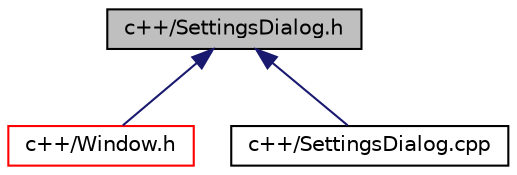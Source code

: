 digraph "c++/SettingsDialog.h"
{
 // LATEX_PDF_SIZE
  bgcolor="transparent";
  edge [fontname="Helvetica",fontsize="10",labelfontname="Helvetica",labelfontsize="10"];
  node [fontname="Helvetica",fontsize="10",shape=record];
  Node1 [label="c++/SettingsDialog.h",height=0.2,width=0.4,color="black", fillcolor="grey75", style="filled", fontcolor="black",tooltip="The header file of the SettingsDialog class."];
  Node1 -> Node2 [dir="back",color="midnightblue",fontsize="10",style="solid",fontname="Helvetica"];
  Node2 [label="c++/Window.h",height=0.2,width=0.4,color="red",URL="$_window_8h.html",tooltip="The header file of the Window class."];
  Node1 -> Node5 [dir="back",color="midnightblue",fontsize="10",style="solid",fontname="Helvetica"];
  Node5 [label="c++/SettingsDialog.cpp",height=0.2,width=0.4,color="black",URL="$_settings_dialog_8cpp.html",tooltip="The implementaion of the SettingsDialog class."];
}
